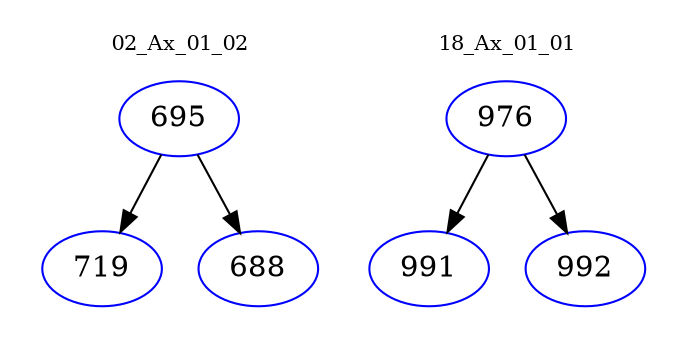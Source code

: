 digraph{
subgraph cluster_0 {
color = white
label = "02_Ax_01_02";
fontsize=10;
T0_695 [label="695", color="blue"]
T0_695 -> T0_719 [color="black"]
T0_719 [label="719", color="blue"]
T0_695 -> T0_688 [color="black"]
T0_688 [label="688", color="blue"]
}
subgraph cluster_1 {
color = white
label = "18_Ax_01_01";
fontsize=10;
T1_976 [label="976", color="blue"]
T1_976 -> T1_991 [color="black"]
T1_991 [label="991", color="blue"]
T1_976 -> T1_992 [color="black"]
T1_992 [label="992", color="blue"]
}
}
